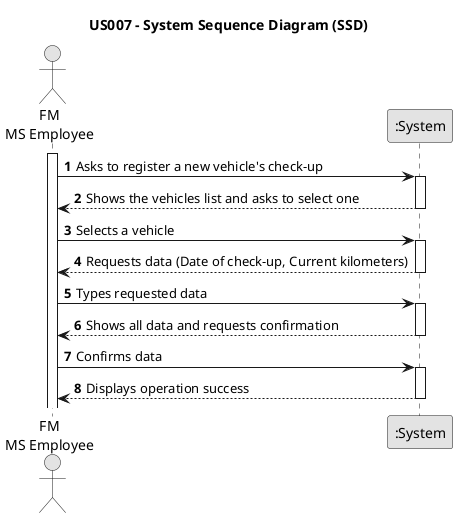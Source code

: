 @startuml
skinparam monochrome true
skinparam packageStyle rectangle
skinparam shadowing false

title US007 - System Sequence Diagram (SSD)

autonumber

actor "FM\nMS Employee" as Employee
participant ":System" as System

activate Employee

    Employee -> System : Asks to register a new vehicle's check-up
    activate System

        System --> Employee : Shows the vehicles list and asks to select one
    deactivate System

    Employee -> System : Selects a vehicle
    activate System

        System --> Employee : Requests data (Date of check-up, Current kilometers)
    deactivate System

    Employee -> System : Types requested data
    activate System

        System --> Employee : Shows all data and requests confirmation
    deactivate System

    Employee -> System : Confirms data
    activate System

        System --> Employee : Displays operation success
    deactivate System

@enduml